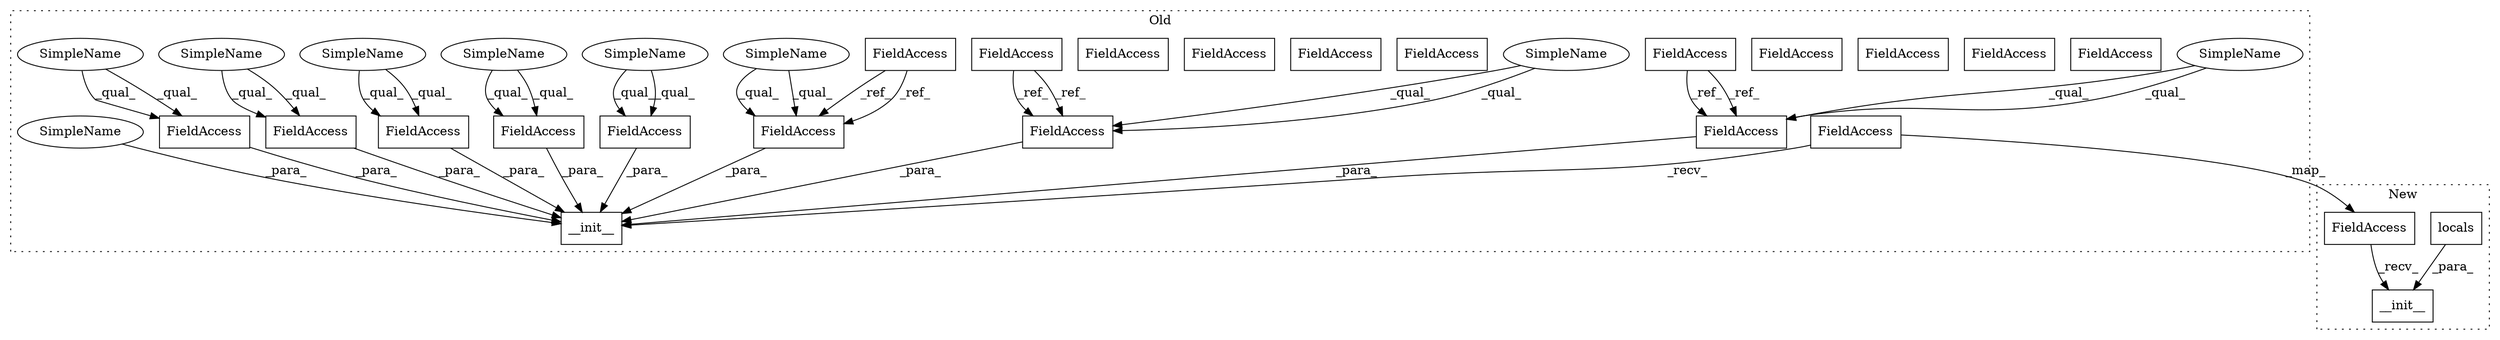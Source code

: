 digraph G {
subgraph cluster0 {
1 [label="__init__" a="32" s="1203,1465" l="9,1" shape="box"];
4 [label="FieldAccess" a="22" s="841" l="20" shape="box"];
5 [label="FieldAccess" a="22" s="1346" l="24" shape="box"];
6 [label="FieldAccess" a="22" s="1217" l="27" shape="box"];
7 [label="FieldAccess" a="22" s="1268" l="20" shape="box"];
8 [label="FieldAccess" a="22" s="1417" l="48" shape="box"];
9 [label="FieldAccess" a="22" s="641" l="27" shape="box"];
10 [label="FieldAccess" a="22" s="1188" l="14" shape="box"];
12 [label="FieldAccess" a="22" s="943" l="21" shape="box"];
13 [label="FieldAccess" a="22" s="1289" l="30" shape="box"];
14 [label="FieldAccess" a="22" s="1371" l="21" shape="box"];
15 [label="FieldAccess" a="22" s="1393" l="23" shape="box"];
16 [label="FieldAccess" a="22" s="1245" l="22" shape="box"];
17 [label="FieldAccess" a="22" s="1268" l="20" shape="box"];
18 [label="FieldAccess" a="22" s="1217" l="27" shape="box"];
19 [label="FieldAccess" a="22" s="1371" l="21" shape="box"];
20 [label="SimpleName" a="42" s="1371" l="4" shape="ellipse"];
21 [label="SimpleName" a="42" s="1289" l="4" shape="ellipse"];
22 [label="SimpleName" a="42" s="1417" l="4" shape="ellipse"];
23 [label="SimpleName" a="42" s="1268" l="4" shape="ellipse"];
24 [label="SimpleName" a="42" s="1217" l="4" shape="ellipse"];
25 [label="SimpleName" a="42" s="1393" l="4" shape="ellipse"];
26 [label="SimpleName" a="42" s="1245" l="4" shape="ellipse"];
27 [label="SimpleName" a="42" s="1346" l="4" shape="ellipse"];
28 [label="SimpleName" a="42" s="1212" l="4" shape="ellipse"];
29 [label="FieldAccess" a="22" s="1393" l="23" shape="box"];
30 [label="FieldAccess" a="22" s="1346" l="24" shape="box"];
31 [label="FieldAccess" a="22" s="1245" l="22" shape="box"];
32 [label="FieldAccess" a="22" s="1289" l="30" shape="box"];
33 [label="FieldAccess" a="22" s="1417" l="48" shape="box"];
label = "Old";
style="dotted";
}
subgraph cluster1 {
2 [label="locals" a="32" s="665" l="8" shape="box"];
3 [label="__init__" a="32" s="656,673" l="9,1" shape="box"];
11 [label="FieldAccess" a="22" s="641" l="14" shape="box"];
label = "New";
style="dotted";
}
2 -> 3 [label="_para_"];
4 -> 17 [label="_ref_"];
4 -> 17 [label="_ref_"];
9 -> 18 [label="_ref_"];
9 -> 18 [label="_ref_"];
10 -> 11 [label="_map_"];
10 -> 1 [label="_recv_"];
11 -> 3 [label="_recv_"];
12 -> 19 [label="_ref_"];
12 -> 19 [label="_ref_"];
17 -> 1 [label="_para_"];
18 -> 1 [label="_para_"];
19 -> 1 [label="_para_"];
20 -> 19 [label="_qual_"];
20 -> 19 [label="_qual_"];
21 -> 32 [label="_qual_"];
21 -> 32 [label="_qual_"];
22 -> 33 [label="_qual_"];
22 -> 33 [label="_qual_"];
23 -> 17 [label="_qual_"];
23 -> 17 [label="_qual_"];
24 -> 18 [label="_qual_"];
24 -> 18 [label="_qual_"];
25 -> 29 [label="_qual_"];
25 -> 29 [label="_qual_"];
26 -> 31 [label="_qual_"];
26 -> 31 [label="_qual_"];
27 -> 30 [label="_qual_"];
27 -> 30 [label="_qual_"];
28 -> 1 [label="_para_"];
29 -> 1 [label="_para_"];
30 -> 1 [label="_para_"];
31 -> 1 [label="_para_"];
32 -> 1 [label="_para_"];
33 -> 1 [label="_para_"];
}